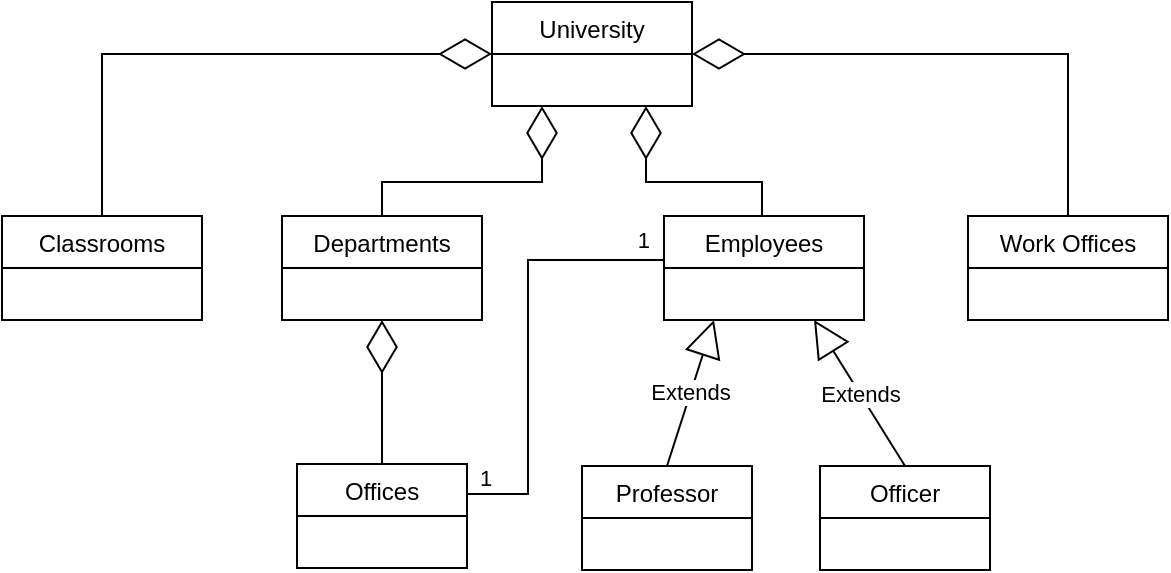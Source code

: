 <mxfile version="20.8.13"><diagram name="Page-1" id="Cnxs39NxEWS0JpLP1EIP"><mxGraphModel dx="794" dy="547" grid="1" gridSize="10" guides="1" tooltips="1" connect="1" arrows="1" fold="1" page="1" pageScale="1" pageWidth="850" pageHeight="1100" math="0" shadow="0"><root><mxCell id="0"/><mxCell id="1" parent="0"/><mxCell id="EDIMDbCCS6qOyNHJBMOU-9" value="University" style="swimlane;fontStyle=0;childLayout=stackLayout;horizontal=1;startSize=26;fillColor=none;horizontalStack=0;resizeParent=1;resizeParentMax=0;resizeLast=0;collapsible=1;marginBottom=0;" parent="1" vertex="1"><mxGeometry x="292" y="40" width="100" height="52" as="geometry"/></mxCell><mxCell id="EDIMDbCCS6qOyNHJBMOU-14" value="Departments" style="swimlane;fontStyle=0;childLayout=stackLayout;horizontal=1;startSize=26;fillColor=none;horizontalStack=0;resizeParent=1;resizeParentMax=0;resizeLast=0;collapsible=1;marginBottom=0;" parent="1" vertex="1"><mxGeometry x="187" y="147" width="100" height="52" as="geometry"/></mxCell><mxCell id="EDIMDbCCS6qOyNHJBMOU-18" value="Classrooms" style="swimlane;fontStyle=0;childLayout=stackLayout;horizontal=1;startSize=26;fillColor=none;horizontalStack=0;resizeParent=1;resizeParentMax=0;resizeLast=0;collapsible=1;marginBottom=0;" parent="1" vertex="1"><mxGeometry x="47" y="147" width="100" height="52" as="geometry"/></mxCell><mxCell id="EDIMDbCCS6qOyNHJBMOU-22" value="Work Offices" style="swimlane;fontStyle=0;childLayout=stackLayout;horizontal=1;startSize=26;fillColor=none;horizontalStack=0;resizeParent=1;resizeParentMax=0;resizeLast=0;collapsible=1;marginBottom=0;" parent="1" vertex="1"><mxGeometry x="530" y="147" width="100" height="52" as="geometry"/></mxCell><mxCell id="EDIMDbCCS6qOyNHJBMOU-30" value="Professor" style="swimlane;fontStyle=0;childLayout=stackLayout;horizontal=1;startSize=26;fillColor=none;horizontalStack=0;resizeParent=1;resizeParentMax=0;resizeLast=0;collapsible=1;marginBottom=0;" parent="1" vertex="1"><mxGeometry x="337" y="272" width="85" height="52" as="geometry"/></mxCell><mxCell id="O2m1f6-UY1v3_1fXwd4_-1" value="Offices" style="swimlane;fontStyle=0;childLayout=stackLayout;horizontal=1;startSize=26;fillColor=none;horizontalStack=0;resizeParent=1;resizeParentMax=0;resizeLast=0;collapsible=1;marginBottom=0;" parent="1" vertex="1"><mxGeometry x="194.5" y="271" width="85" height="52" as="geometry"/></mxCell><mxCell id="O2m1f6-UY1v3_1fXwd4_-5" value="Officer" style="swimlane;fontStyle=0;childLayout=stackLayout;horizontal=1;startSize=26;fillColor=none;horizontalStack=0;resizeParent=1;resizeParentMax=0;resizeLast=0;collapsible=1;marginBottom=0;" parent="1" vertex="1"><mxGeometry x="456" y="272" width="85" height="52" as="geometry"/></mxCell><mxCell id="O2m1f6-UY1v3_1fXwd4_-6" value="" style="endArrow=diamondThin;endFill=0;endSize=24;html=1;rounded=0;entryX=0;entryY=0.5;entryDx=0;entryDy=0;exitX=0.5;exitY=0;exitDx=0;exitDy=0;" parent="1" source="EDIMDbCCS6qOyNHJBMOU-18" target="EDIMDbCCS6qOyNHJBMOU-9" edge="1"><mxGeometry width="160" relative="1" as="geometry"><mxPoint x="280" y="290" as="sourcePoint"/><mxPoint x="440" y="290" as="targetPoint"/><Array as="points"><mxPoint x="97" y="66"/></Array></mxGeometry></mxCell><mxCell id="O2m1f6-UY1v3_1fXwd4_-7" value="" style="endArrow=diamondThin;endFill=0;endSize=24;html=1;rounded=0;entryX=1;entryY=0.5;entryDx=0;entryDy=0;exitX=0.5;exitY=0;exitDx=0;exitDy=0;" parent="1" source="EDIMDbCCS6qOyNHJBMOU-22" target="EDIMDbCCS6qOyNHJBMOU-9" edge="1"><mxGeometry width="160" relative="1" as="geometry"><mxPoint x="280" y="290" as="sourcePoint"/><mxPoint x="440" y="290" as="targetPoint"/><Array as="points"><mxPoint x="580" y="66"/></Array></mxGeometry></mxCell><mxCell id="O2m1f6-UY1v3_1fXwd4_-8" value="Employees" style="swimlane;fontStyle=0;childLayout=stackLayout;horizontal=1;startSize=26;fillColor=none;horizontalStack=0;resizeParent=1;resizeParentMax=0;resizeLast=0;collapsible=1;marginBottom=0;" parent="1" vertex="1"><mxGeometry x="378" y="147" width="100" height="52" as="geometry"/></mxCell><mxCell id="O2m1f6-UY1v3_1fXwd4_-9" value="" style="endArrow=diamondThin;endFill=0;endSize=24;html=1;rounded=0;entryX=0.25;entryY=1;entryDx=0;entryDy=0;exitX=0.5;exitY=0;exitDx=0;exitDy=0;" parent="1" source="EDIMDbCCS6qOyNHJBMOU-14" target="EDIMDbCCS6qOyNHJBMOU-9" edge="1"><mxGeometry width="160" relative="1" as="geometry"><mxPoint x="280" y="290" as="sourcePoint"/><mxPoint x="440" y="290" as="targetPoint"/><Array as="points"><mxPoint x="237" y="130"/><mxPoint x="317" y="130"/></Array></mxGeometry></mxCell><mxCell id="O2m1f6-UY1v3_1fXwd4_-11" value="" style="endArrow=diamondThin;endFill=0;endSize=24;html=1;rounded=0;entryX=0.75;entryY=1;entryDx=0;entryDy=0;exitX=0.5;exitY=0;exitDx=0;exitDy=0;" parent="1" edge="1"><mxGeometry width="160" relative="1" as="geometry"><mxPoint x="427" y="147" as="sourcePoint"/><mxPoint x="369" y="92" as="targetPoint"/><Array as="points"><mxPoint x="427" y="130"/><mxPoint x="369" y="130"/></Array></mxGeometry></mxCell><mxCell id="O2m1f6-UY1v3_1fXwd4_-12" value="" style="endArrow=diamondThin;endFill=0;endSize=24;html=1;rounded=0;entryX=0.5;entryY=1;entryDx=0;entryDy=0;exitX=0.5;exitY=0;exitDx=0;exitDy=0;" parent="1" source="O2m1f6-UY1v3_1fXwd4_-1" target="EDIMDbCCS6qOyNHJBMOU-14" edge="1"><mxGeometry width="160" relative="1" as="geometry"><mxPoint x="280" y="290" as="sourcePoint"/><mxPoint x="440" y="290" as="targetPoint"/></mxGeometry></mxCell><mxCell id="O2m1f6-UY1v3_1fXwd4_-13" value="Extends" style="endArrow=block;endSize=16;endFill=0;html=1;rounded=0;entryX=0.25;entryY=1;entryDx=0;entryDy=0;exitX=0.5;exitY=0;exitDx=0;exitDy=0;" parent="1" source="EDIMDbCCS6qOyNHJBMOU-30" target="O2m1f6-UY1v3_1fXwd4_-8" edge="1"><mxGeometry width="160" relative="1" as="geometry"><mxPoint x="280" y="290" as="sourcePoint"/><mxPoint x="440" y="290" as="targetPoint"/></mxGeometry></mxCell><mxCell id="O2m1f6-UY1v3_1fXwd4_-14" value="Extends" style="endArrow=block;endSize=16;endFill=0;html=1;rounded=0;entryX=0.75;entryY=1;entryDx=0;entryDy=0;exitX=0.5;exitY=0;exitDx=0;exitDy=0;" parent="1" source="O2m1f6-UY1v3_1fXwd4_-5" target="O2m1f6-UY1v3_1fXwd4_-8" edge="1"><mxGeometry width="160" relative="1" as="geometry"><mxPoint x="280" y="290" as="sourcePoint"/><mxPoint x="440" y="290" as="targetPoint"/></mxGeometry></mxCell><mxCell id="O2m1f6-UY1v3_1fXwd4_-18" value="" style="endArrow=none;html=1;edgeStyle=orthogonalEdgeStyle;rounded=0;entryX=0;entryY=0.5;entryDx=0;entryDy=0;" parent="1" edge="1"><mxGeometry relative="1" as="geometry"><mxPoint x="280" y="286" as="sourcePoint"/><mxPoint x="378" y="159" as="targetPoint"/><Array as="points"><mxPoint x="310" y="286"/><mxPoint x="310" y="169"/><mxPoint x="378" y="169"/></Array></mxGeometry></mxCell><mxCell id="O2m1f6-UY1v3_1fXwd4_-19" value="1" style="edgeLabel;resizable=0;html=1;align=left;verticalAlign=bottom;" parent="O2m1f6-UY1v3_1fXwd4_-18" connectable="0" vertex="1"><mxGeometry x="-1" relative="1" as="geometry"><mxPoint x="4" as="offset"/></mxGeometry></mxCell><mxCell id="O2m1f6-UY1v3_1fXwd4_-20" value="1" style="edgeLabel;resizable=0;html=1;align=right;verticalAlign=bottom;" parent="O2m1f6-UY1v3_1fXwd4_-18" connectable="0" vertex="1"><mxGeometry x="1" relative="1" as="geometry"><mxPoint x="-7" y="8" as="offset"/></mxGeometry></mxCell></root></mxGraphModel></diagram></mxfile>
